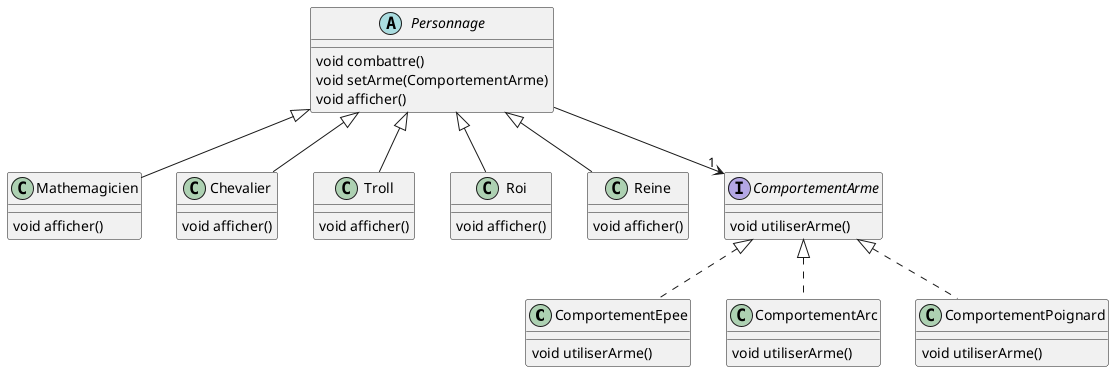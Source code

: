 @startuml

' definitions
' -----------

' package "comportement.impl"
class ComportementEpee
class ComportementArc
class ComportementPoignard
' end package

' package "appli"
class Mathemagicien
class Chevalier
class Troll
class Roi
class Reine
abstract Personnage
' end package

' package "comportement"
interface ComportementArme
' end package

' content
' -------

' Chevalier:
Personnage <|-- Chevalier
Chevalier : void afficher()

' ComportementPoignard:
ComportementArme <|.. ComportementPoignard
ComportementPoignard : void utiliserArme()

' Mathemagicien:
Personnage <|-- Mathemagicien
Mathemagicien : void afficher()

' Personnage:
Personnage --> "1" ComportementArme
Personnage : void combattre()
Personnage : void setArme(ComportementArme)
Personnage : void afficher()

' Troll:
Personnage <|-- Troll
Troll : void afficher()

' ComportementArme:
ComportementArme : void utiliserArme()

' ComportementEpee:
ComportementArme <|.. ComportementEpee
ComportementEpee : void utiliserArme()

' ComportementArc:
ComportementArme <|.. ComportementArc
ComportementArc : void utiliserArme()

' Roi:
Personnage <|-- Roi
Roi : void afficher()

' Reine:
Personnage <|-- Reine
Reine : void afficher()

@enduml
